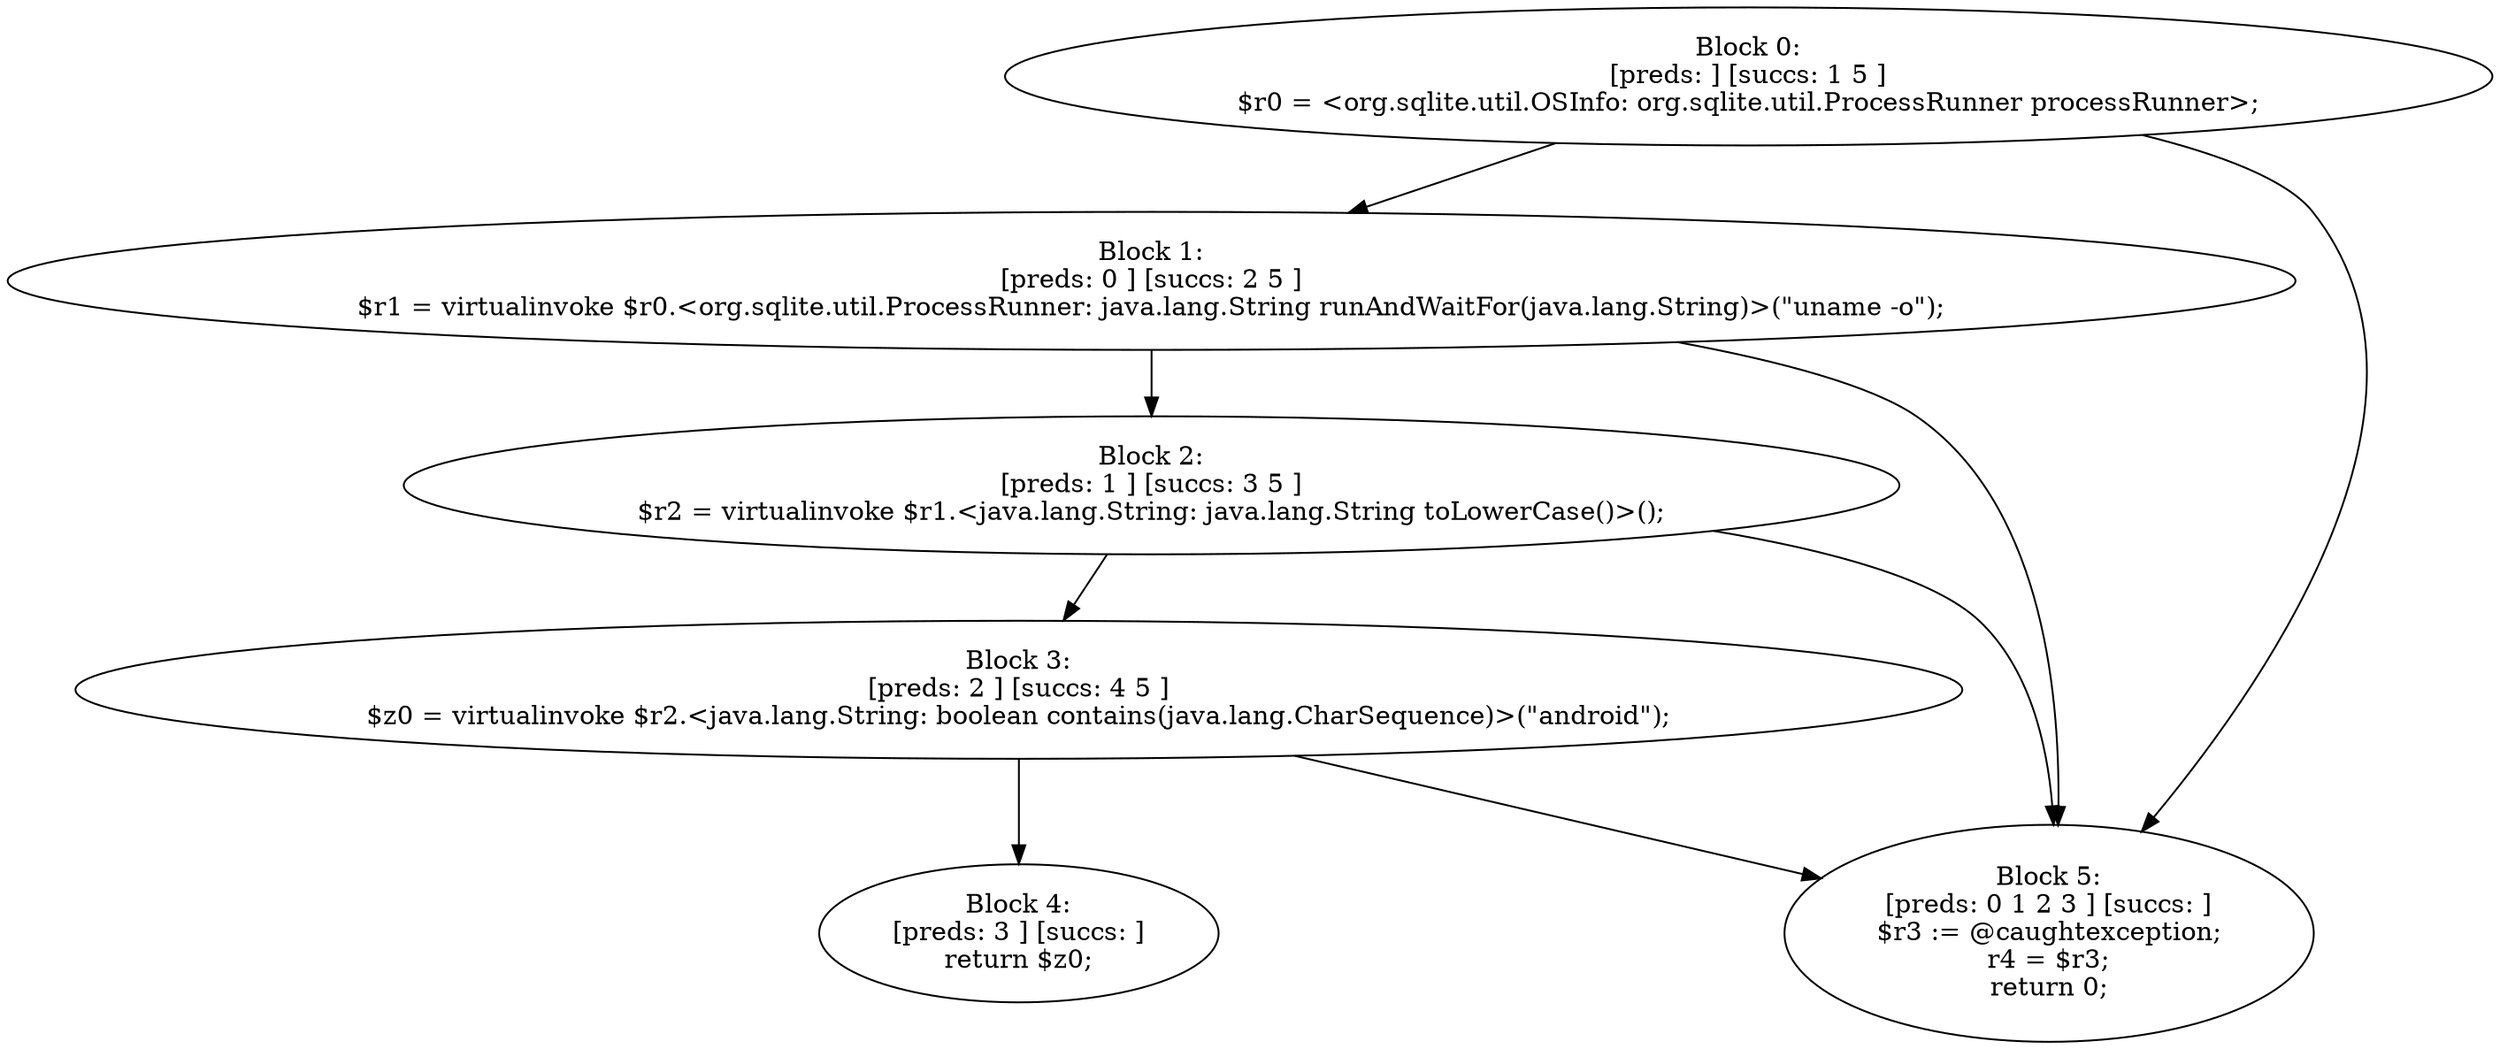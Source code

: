 digraph "unitGraph" {
    "Block 0:
[preds: ] [succs: 1 5 ]
$r0 = <org.sqlite.util.OSInfo: org.sqlite.util.ProcessRunner processRunner>;
"
    "Block 1:
[preds: 0 ] [succs: 2 5 ]
$r1 = virtualinvoke $r0.<org.sqlite.util.ProcessRunner: java.lang.String runAndWaitFor(java.lang.String)>(\"uname -o\");
"
    "Block 2:
[preds: 1 ] [succs: 3 5 ]
$r2 = virtualinvoke $r1.<java.lang.String: java.lang.String toLowerCase()>();
"
    "Block 3:
[preds: 2 ] [succs: 4 5 ]
$z0 = virtualinvoke $r2.<java.lang.String: boolean contains(java.lang.CharSequence)>(\"android\");
"
    "Block 4:
[preds: 3 ] [succs: ]
return $z0;
"
    "Block 5:
[preds: 0 1 2 3 ] [succs: ]
$r3 := @caughtexception;
r4 = $r3;
return 0;
"
    "Block 0:
[preds: ] [succs: 1 5 ]
$r0 = <org.sqlite.util.OSInfo: org.sqlite.util.ProcessRunner processRunner>;
"->"Block 1:
[preds: 0 ] [succs: 2 5 ]
$r1 = virtualinvoke $r0.<org.sqlite.util.ProcessRunner: java.lang.String runAndWaitFor(java.lang.String)>(\"uname -o\");
";
    "Block 0:
[preds: ] [succs: 1 5 ]
$r0 = <org.sqlite.util.OSInfo: org.sqlite.util.ProcessRunner processRunner>;
"->"Block 5:
[preds: 0 1 2 3 ] [succs: ]
$r3 := @caughtexception;
r4 = $r3;
return 0;
";
    "Block 1:
[preds: 0 ] [succs: 2 5 ]
$r1 = virtualinvoke $r0.<org.sqlite.util.ProcessRunner: java.lang.String runAndWaitFor(java.lang.String)>(\"uname -o\");
"->"Block 2:
[preds: 1 ] [succs: 3 5 ]
$r2 = virtualinvoke $r1.<java.lang.String: java.lang.String toLowerCase()>();
";
    "Block 1:
[preds: 0 ] [succs: 2 5 ]
$r1 = virtualinvoke $r0.<org.sqlite.util.ProcessRunner: java.lang.String runAndWaitFor(java.lang.String)>(\"uname -o\");
"->"Block 5:
[preds: 0 1 2 3 ] [succs: ]
$r3 := @caughtexception;
r4 = $r3;
return 0;
";
    "Block 2:
[preds: 1 ] [succs: 3 5 ]
$r2 = virtualinvoke $r1.<java.lang.String: java.lang.String toLowerCase()>();
"->"Block 3:
[preds: 2 ] [succs: 4 5 ]
$z0 = virtualinvoke $r2.<java.lang.String: boolean contains(java.lang.CharSequence)>(\"android\");
";
    "Block 2:
[preds: 1 ] [succs: 3 5 ]
$r2 = virtualinvoke $r1.<java.lang.String: java.lang.String toLowerCase()>();
"->"Block 5:
[preds: 0 1 2 3 ] [succs: ]
$r3 := @caughtexception;
r4 = $r3;
return 0;
";
    "Block 3:
[preds: 2 ] [succs: 4 5 ]
$z0 = virtualinvoke $r2.<java.lang.String: boolean contains(java.lang.CharSequence)>(\"android\");
"->"Block 4:
[preds: 3 ] [succs: ]
return $z0;
";
    "Block 3:
[preds: 2 ] [succs: 4 5 ]
$z0 = virtualinvoke $r2.<java.lang.String: boolean contains(java.lang.CharSequence)>(\"android\");
"->"Block 5:
[preds: 0 1 2 3 ] [succs: ]
$r3 := @caughtexception;
r4 = $r3;
return 0;
";
}

